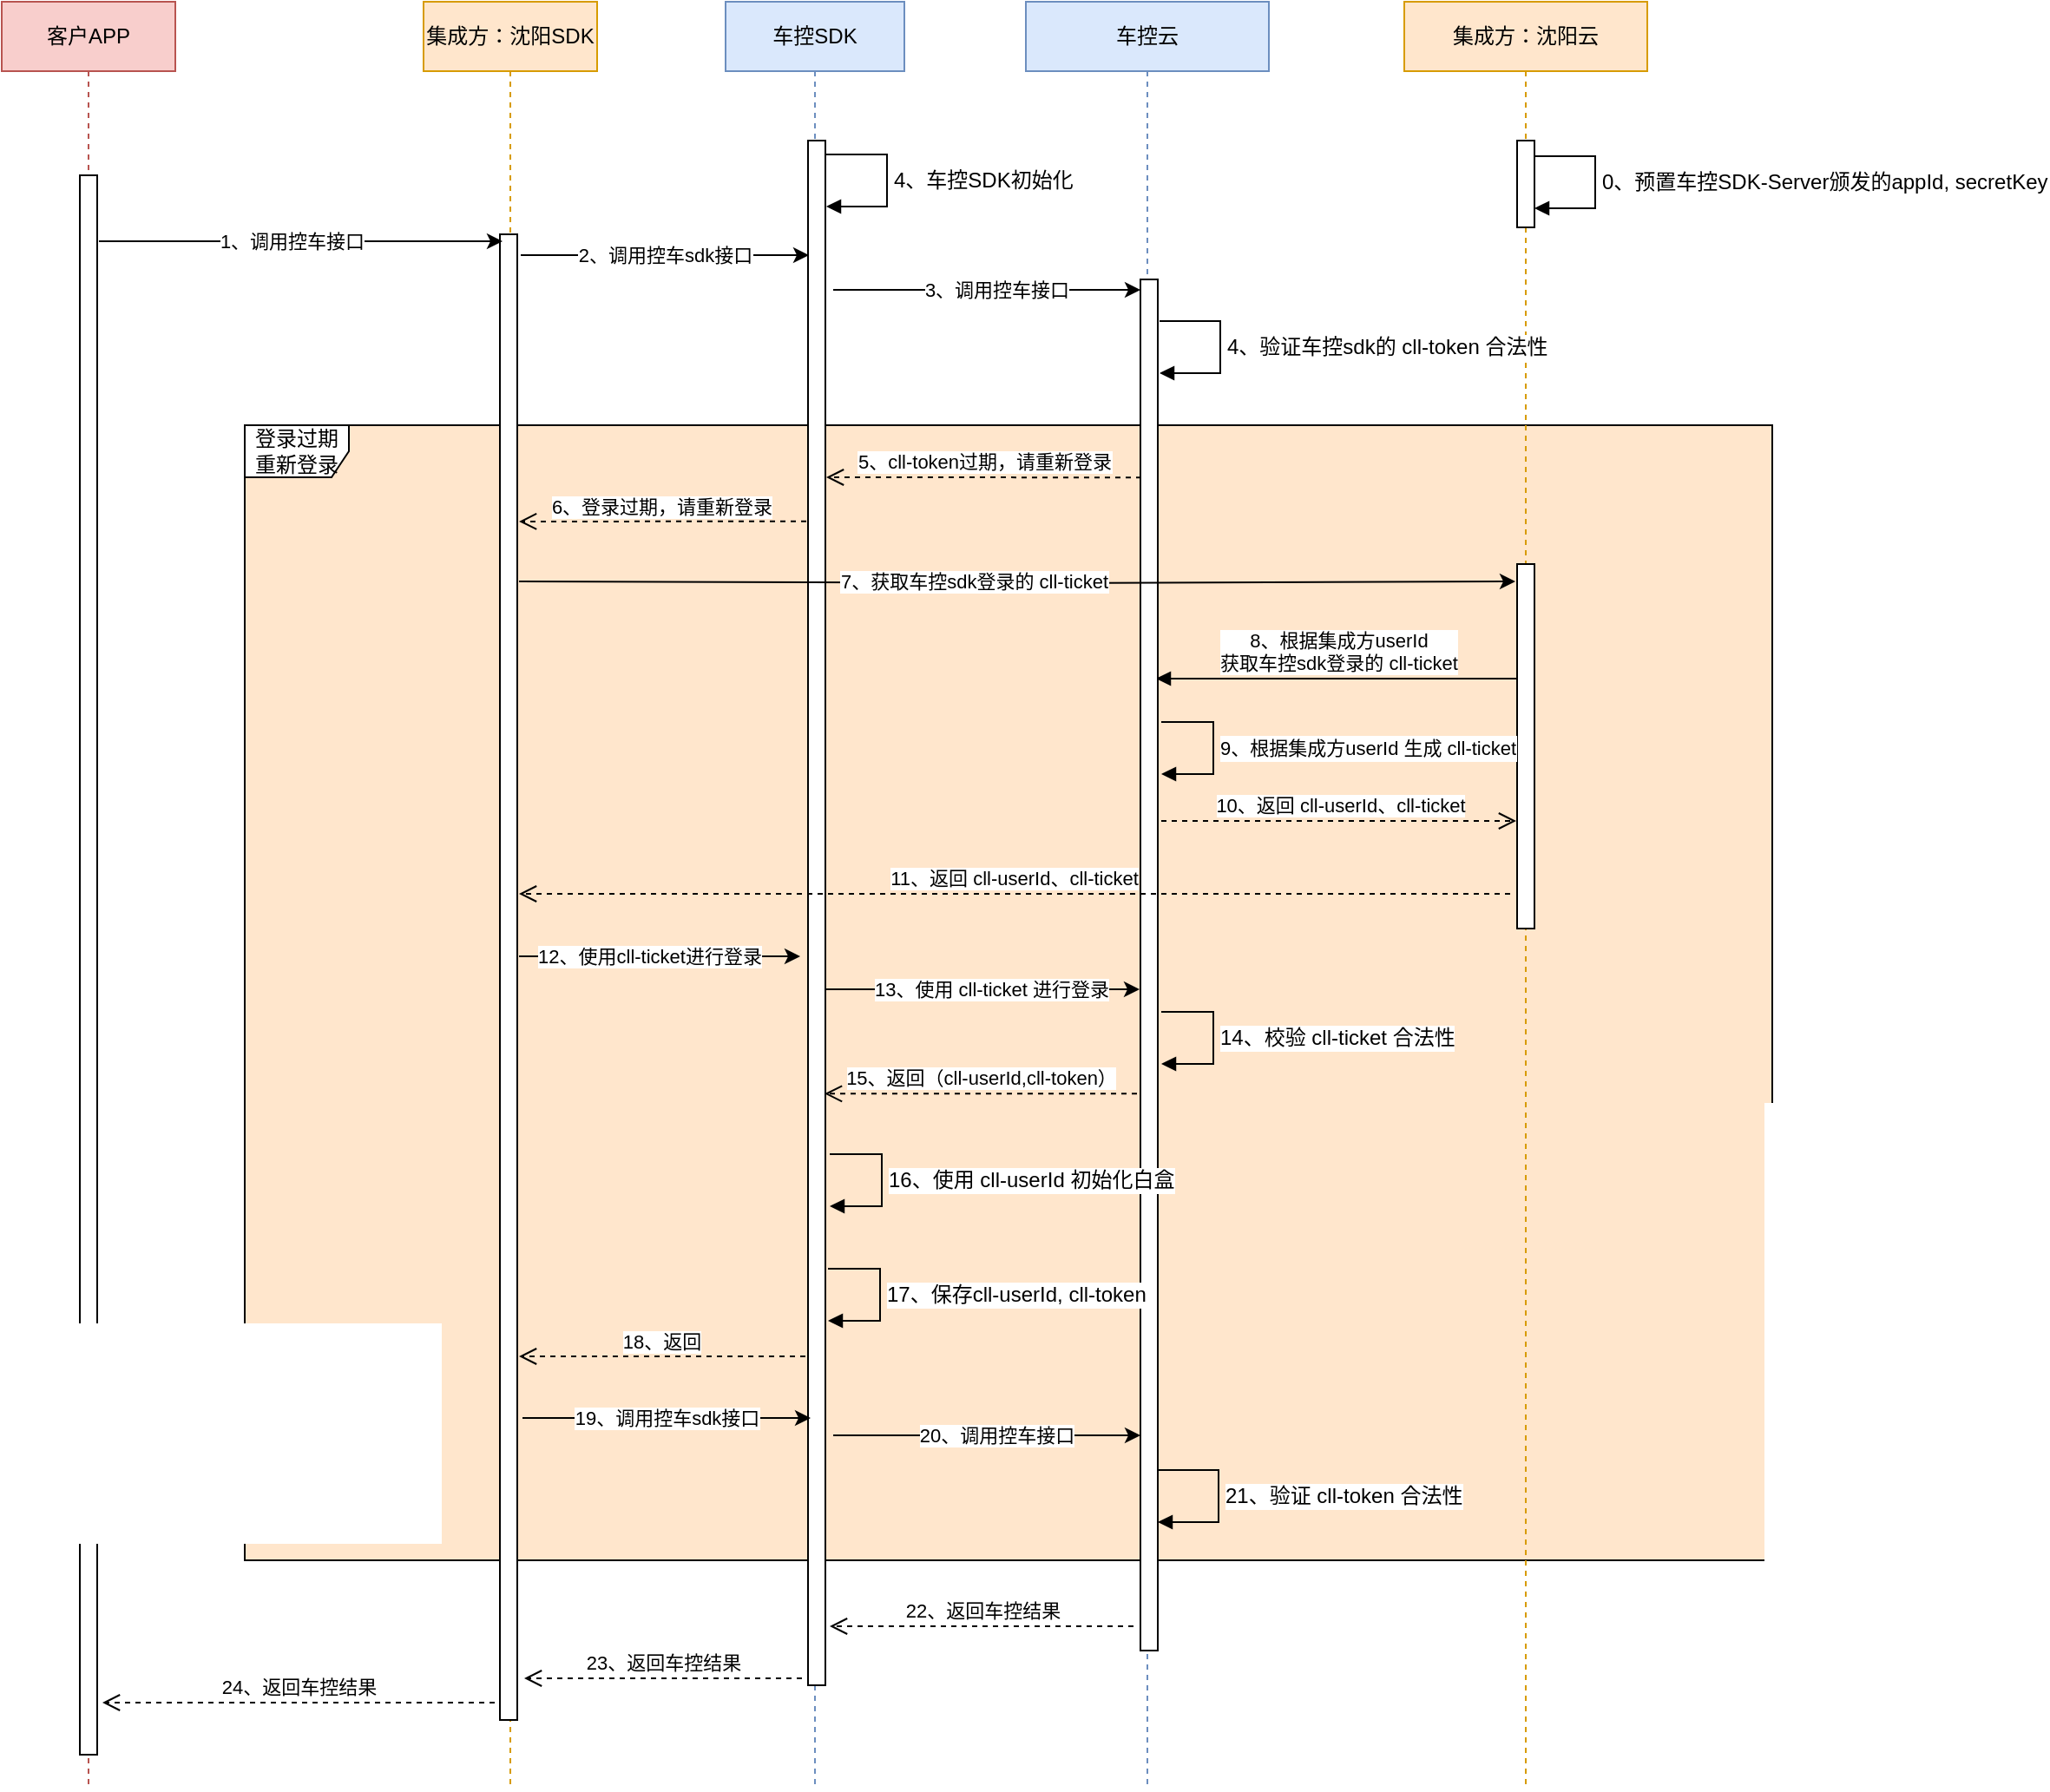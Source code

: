 <mxfile version="24.8.8">
  <diagram name="第 1 页" id="QTjSQ-1yjxRxtxUuZA-b">
    <mxGraphModel dx="3141" dy="1193" grid="1" gridSize="10" guides="1" tooltips="1" connect="1" arrows="1" fold="1" page="1" pageScale="1" pageWidth="827" pageHeight="1169" math="0" shadow="0">
      <root>
        <mxCell id="0" />
        <mxCell id="1" parent="0" />
        <mxCell id="yadPp5fhaj876_IHCzmh-15" value="登录过期重新登录" style="shape=umlFrame;whiteSpace=wrap;html=1;pointerEvents=0;sketch=0;strokeColor=default;align=center;verticalAlign=middle;fontFamily=Helvetica;fontSize=12;fontColor=default;fillColor=default;swimlaneFillColor=#FFE6CC;gradientColor=none;" parent="1" vertex="1">
          <mxGeometry x="-520" y="296" width="880" height="654" as="geometry" />
        </mxCell>
        <mxCell id="QH9AOdgC8zUdyQS9NOri-106" value="车控SDK" style="shape=umlLifeline;perimeter=lifelinePerimeter;whiteSpace=wrap;html=1;container=0;dropTarget=0;collapsible=0;recursiveResize=0;outlineConnect=0;portConstraint=eastwest;newEdgeStyle={&quot;edgeStyle&quot;:&quot;elbowEdgeStyle&quot;,&quot;elbow&quot;:&quot;vertical&quot;,&quot;curved&quot;:0,&quot;rounded&quot;:0};fillColor=#dae8fc;strokeColor=#6c8ebf;" parent="1" vertex="1">
          <mxGeometry x="-243" y="52" width="103" height="1030" as="geometry" />
        </mxCell>
        <mxCell id="QH9AOdgC8zUdyQS9NOri-4" value="集成方：沈阳SDK" style="shape=umlLifeline;perimeter=lifelinePerimeter;whiteSpace=wrap;html=1;container=0;dropTarget=0;collapsible=0;recursiveResize=0;outlineConnect=0;portConstraint=eastwest;newEdgeStyle={&quot;edgeStyle&quot;:&quot;elbowEdgeStyle&quot;,&quot;elbow&quot;:&quot;vertical&quot;,&quot;curved&quot;:0,&quot;rounded&quot;:0};fillColor=#ffe6cc;strokeColor=#d79b00;" parent="1" vertex="1">
          <mxGeometry x="-417" y="52" width="100" height="1030" as="geometry" />
        </mxCell>
        <mxCell id="QH9AOdgC8zUdyQS9NOri-5" value="" style="html=1;points=[];perimeter=orthogonalPerimeter;outlineConnect=0;targetShapes=umlLifeline;portConstraint=eastwest;newEdgeStyle={&quot;edgeStyle&quot;:&quot;elbowEdgeStyle&quot;,&quot;elbow&quot;:&quot;vertical&quot;,&quot;curved&quot;:0,&quot;rounded&quot;:0};" parent="QH9AOdgC8zUdyQS9NOri-4" vertex="1">
          <mxGeometry x="44" y="134" width="10" height="856" as="geometry" />
        </mxCell>
        <mxCell id="QH9AOdgC8zUdyQS9NOri-7" value="8、根据集成方userId &lt;br&gt;获取车控sdk登录的 cll-ticket" style="html=1;verticalAlign=bottom;endArrow=block;edgeStyle=elbowEdgeStyle;elbow=horizontal;curved=0;rounded=0;" parent="1" edge="1">
          <mxGeometry x="0.001" relative="1" as="geometry">
            <mxPoint x="215" y="442" as="sourcePoint" />
            <Array as="points" />
            <mxPoint x="5" y="442" as="targetPoint" />
            <mxPoint as="offset" />
          </mxGeometry>
        </mxCell>
        <mxCell id="QH9AOdgC8zUdyQS9NOri-8" value="10、返回 cll-userId、cll-ticket" style="html=1;verticalAlign=bottom;endArrow=open;dashed=1;endSize=8;edgeStyle=elbowEdgeStyle;elbow=horizontal;curved=0;rounded=0;" parent="1" edge="1">
          <mxGeometry x="0.006" relative="1" as="geometry">
            <mxPoint x="212.5" y="524" as="targetPoint" />
            <Array as="points">
              <mxPoint x="93" y="524" />
            </Array>
            <mxPoint x="8" y="524" as="sourcePoint" />
            <mxPoint as="offset" />
          </mxGeometry>
        </mxCell>
        <mxCell id="QH9AOdgC8zUdyQS9NOri-9" value="车控云" style="shape=umlLifeline;perimeter=lifelinePerimeter;whiteSpace=wrap;html=1;container=0;dropTarget=0;collapsible=0;recursiveResize=0;outlineConnect=0;portConstraint=eastwest;newEdgeStyle={&quot;edgeStyle&quot;:&quot;elbowEdgeStyle&quot;,&quot;elbow&quot;:&quot;vertical&quot;,&quot;curved&quot;:0,&quot;rounded&quot;:0};fillColor=#dae8fc;strokeColor=#6c8ebf;" parent="1" vertex="1">
          <mxGeometry x="-70" y="52" width="140" height="1030" as="geometry" />
        </mxCell>
        <mxCell id="yadPp5fhaj876_IHCzmh-9" value="" style="html=1;points=[];perimeter=orthogonalPerimeter;outlineConnect=0;targetShapes=umlLifeline;portConstraint=eastwest;newEdgeStyle={&quot;edgeStyle&quot;:&quot;elbowEdgeStyle&quot;,&quot;elbow&quot;:&quot;vertical&quot;,&quot;curved&quot;:0,&quot;rounded&quot;:0};" parent="QH9AOdgC8zUdyQS9NOri-9" vertex="1">
          <mxGeometry x="66" y="160" width="10" height="790" as="geometry" />
        </mxCell>
        <mxCell id="yadPp5fhaj876_IHCzmh-6" value="" style="endArrow=classic;html=1;rounded=0;" parent="QH9AOdgC8zUdyQS9NOri-9" edge="1">
          <mxGeometry width="50" height="50" relative="1" as="geometry">
            <mxPoint x="-291" y="146" as="sourcePoint" />
            <mxPoint x="-125" y="146" as="targetPoint" />
          </mxGeometry>
        </mxCell>
        <mxCell id="yadPp5fhaj876_IHCzmh-7" value="2、调用控车sdk接口" style="edgeLabel;html=1;align=center;verticalAlign=middle;resizable=0;points=[];" parent="yadPp5fhaj876_IHCzmh-6" vertex="1" connectable="0">
          <mxGeometry x="-0.17" y="2" relative="1" as="geometry">
            <mxPoint x="14" y="2" as="offset" />
          </mxGeometry>
        </mxCell>
        <mxCell id="yadPp5fhaj876_IHCzmh-10" value="" style="endArrow=classic;html=1;rounded=0;" parent="QH9AOdgC8zUdyQS9NOri-9" target="yadPp5fhaj876_IHCzmh-9" edge="1">
          <mxGeometry width="50" height="50" relative="1" as="geometry">
            <mxPoint x="-111" y="166" as="sourcePoint" />
            <mxPoint x="55" y="166" as="targetPoint" />
          </mxGeometry>
        </mxCell>
        <mxCell id="yadPp5fhaj876_IHCzmh-11" value="3、调用控车接口" style="edgeLabel;html=1;align=center;verticalAlign=middle;resizable=0;points=[];" parent="yadPp5fhaj876_IHCzmh-10" vertex="1" connectable="0">
          <mxGeometry x="-0.17" y="2" relative="1" as="geometry">
            <mxPoint x="20" y="2" as="offset" />
          </mxGeometry>
        </mxCell>
        <mxCell id="yadPp5fhaj876_IHCzmh-13" value="5、cll-token过期，请重新登录" style="html=1;verticalAlign=bottom;endArrow=open;dashed=1;endSize=8;edgeStyle=elbowEdgeStyle;elbow=vertical;curved=0;rounded=0;" parent="QH9AOdgC8zUdyQS9NOri-9" edge="1">
          <mxGeometry relative="1" as="geometry">
            <mxPoint x="-115" y="274" as="targetPoint" />
            <Array as="points" />
            <mxPoint x="66.5" y="274.103" as="sourcePoint" />
          </mxGeometry>
        </mxCell>
        <mxCell id="yadPp5fhaj876_IHCzmh-14" value="6、登录过期，请重新登录" style="html=1;verticalAlign=bottom;endArrow=open;dashed=1;endSize=8;edgeStyle=elbowEdgeStyle;elbow=vertical;curved=0;rounded=0;" parent="QH9AOdgC8zUdyQS9NOri-9" edge="1">
          <mxGeometry x="0.004" relative="1" as="geometry">
            <mxPoint x="-292" y="299.24" as="targetPoint" />
            <Array as="points" />
            <mxPoint x="-126.5" y="299.333" as="sourcePoint" />
            <mxPoint as="offset" />
          </mxGeometry>
        </mxCell>
        <mxCell id="yadPp5fhaj876_IHCzmh-8" value="" style="html=1;points=[];perimeter=orthogonalPerimeter;outlineConnect=0;targetShapes=umlLifeline;portConstraint=eastwest;newEdgeStyle={&quot;edgeStyle&quot;:&quot;elbowEdgeStyle&quot;,&quot;elbow&quot;:&quot;vertical&quot;,&quot;curved&quot;:0,&quot;rounded&quot;:0};" parent="QH9AOdgC8zUdyQS9NOri-9" vertex="1">
          <mxGeometry x="-125.5" y="80" width="10" height="890" as="geometry" />
        </mxCell>
        <mxCell id="QH9AOdgC8zUdyQS9NOri-16" value="集成方：沈阳云" style="shape=umlLifeline;perimeter=lifelinePerimeter;whiteSpace=wrap;html=1;container=0;dropTarget=0;collapsible=0;recursiveResize=0;outlineConnect=0;portConstraint=eastwest;newEdgeStyle={&quot;edgeStyle&quot;:&quot;elbowEdgeStyle&quot;,&quot;elbow&quot;:&quot;vertical&quot;,&quot;curved&quot;:0,&quot;rounded&quot;:0};fillColor=#ffe6cc;strokeColor=#d79b00;" parent="1" vertex="1">
          <mxGeometry x="148" y="52" width="140" height="1030" as="geometry" />
        </mxCell>
        <mxCell id="QH9AOdgC8zUdyQS9NOri-19" value="" style="html=1;points=[];perimeter=orthogonalPerimeter;outlineConnect=0;targetShapes=umlLifeline;portConstraint=eastwest;newEdgeStyle={&quot;edgeStyle&quot;:&quot;elbowEdgeStyle&quot;,&quot;elbow&quot;:&quot;vertical&quot;,&quot;curved&quot;:0,&quot;rounded&quot;:0};" parent="QH9AOdgC8zUdyQS9NOri-16" vertex="1">
          <mxGeometry x="65" y="80" width="10" height="50" as="geometry" />
        </mxCell>
        <mxCell id="QH9AOdgC8zUdyQS9NOri-20" value="0、预置车控SDK-Server颁发的appId, secretKey" style="html=1;align=left;spacingLeft=2;endArrow=block;rounded=0;edgeStyle=orthogonalEdgeStyle;curved=0;rounded=0;fontFamily=Helvetica;fontSize=12;fontColor=default;" parent="QH9AOdgC8zUdyQS9NOri-16" edge="1">
          <mxGeometry relative="1" as="geometry">
            <mxPoint x="75" y="89" as="sourcePoint" />
            <Array as="points">
              <mxPoint x="110" y="89" />
              <mxPoint x="110" y="119" />
            </Array>
            <mxPoint x="75" y="119" as="targetPoint" />
          </mxGeometry>
        </mxCell>
        <mxCell id="yadPp5fhaj876_IHCzmh-1" value="" style="html=1;points=[];perimeter=orthogonalPerimeter;outlineConnect=0;targetShapes=umlLifeline;portConstraint=eastwest;newEdgeStyle={&quot;edgeStyle&quot;:&quot;elbowEdgeStyle&quot;,&quot;elbow&quot;:&quot;vertical&quot;,&quot;curved&quot;:0,&quot;rounded&quot;:0};" parent="QH9AOdgC8zUdyQS9NOri-16" vertex="1">
          <mxGeometry x="65" y="324" width="10" height="210" as="geometry" />
        </mxCell>
        <mxCell id="QH9AOdgC8zUdyQS9NOri-23" value="" style="endArrow=classic;html=1;rounded=0;" parent="1" edge="1">
          <mxGeometry width="50" height="50" relative="1" as="geometry">
            <mxPoint x="-362" y="386" as="sourcePoint" />
            <mxPoint x="212" y="386" as="targetPoint" />
            <Array as="points">
              <mxPoint x="-47" y="387" />
            </Array>
          </mxGeometry>
        </mxCell>
        <mxCell id="QH9AOdgC8zUdyQS9NOri-24" value="7、&lt;span class=&quot;lark-record-clipboard&quot; data-lark-record-format=&quot;docx/text&quot; data-lark-record-data=&quot;{&amp;quot;rootId&amp;quot;:&amp;quot;Vaa9d1ZOkorkIcx9VxlcfpXfnqd&amp;quot;,&amp;quot;text&amp;quot;:{&amp;quot;initialAttributedTexts&amp;quot;:{&amp;quot;text&amp;quot;:{&amp;quot;0&amp;quot;:&amp;quot;获取车控sdk登录的dkTicket&amp;quot;},&amp;quot;attribs&amp;quot;:{&amp;quot;0&amp;quot;:&amp;quot;*0+i&amp;quot;}},&amp;quot;apool&amp;quot;:{&amp;quot;numToAttrib&amp;quot;:{&amp;quot;0&amp;quot;:[&amp;quot;author&amp;quot;,&amp;quot;7394293787637907457&amp;quot;]},&amp;quot;nextNum&amp;quot;:1}},&amp;quot;type&amp;quot;:&amp;quot;text&amp;quot;,&amp;quot;referenceRecordMap&amp;quot;:{},&amp;quot;extra&amp;quot;:{&amp;quot;channel&amp;quot;:&amp;quot;saas&amp;quot;,&amp;quot;pasteRandomId&amp;quot;:&amp;quot;7299a024-1c3c-40be-8f7b-bb12ddabe905&amp;quot;,&amp;quot;mention_page_title&amp;quot;:{},&amp;quot;external_mention_url&amp;quot;:{}},&amp;quot;isKeepQuoteContainer&amp;quot;:false,&amp;quot;isFromCode&amp;quot;:false,&amp;quot;selection&amp;quot;:[{&amp;quot;id&amp;quot;:18,&amp;quot;type&amp;quot;:&amp;quot;text&amp;quot;,&amp;quot;selection&amp;quot;:{&amp;quot;start&amp;quot;:2,&amp;quot;end&amp;quot;:20},&amp;quot;recordId&amp;quot;:&amp;quot;RPmsdTpCJoCOWRx68wlc1dnInSe&amp;quot;}],&amp;quot;payloadMap&amp;quot;:{},&amp;quot;isCut&amp;quot;:false}&quot;&gt;&lt;/span&gt;获取车控sdk登录的 cll-ticket" style="edgeLabel;html=1;align=center;verticalAlign=middle;resizable=0;points=[];" parent="QH9AOdgC8zUdyQS9NOri-23" vertex="1" connectable="0">
          <mxGeometry x="-0.17" y="2" relative="1" as="geometry">
            <mxPoint x="24" y="1" as="offset" />
          </mxGeometry>
        </mxCell>
        <mxCell id="QH9AOdgC8zUdyQS9NOri-50" value="11、返回 cll-userId、cll-ticket" style="html=1;verticalAlign=bottom;endArrow=open;dashed=1;endSize=8;edgeStyle=elbowEdgeStyle;elbow=vertical;curved=0;rounded=0;" parent="1" edge="1">
          <mxGeometry x="0.001" relative="1" as="geometry">
            <mxPoint x="-362.0" y="566.448" as="targetPoint" />
            <Array as="points" />
            <mxPoint x="209" y="566" as="sourcePoint" />
            <mxPoint as="offset" />
          </mxGeometry>
        </mxCell>
        <mxCell id="QH9AOdgC8zUdyQS9NOri-55" value="14、校验 cll-ticket 合法性" style="html=1;align=left;spacingLeft=2;endArrow=block;rounded=0;edgeStyle=orthogonalEdgeStyle;curved=0;rounded=0;fontFamily=Helvetica;fontSize=12;fontColor=default;" parent="1" edge="1">
          <mxGeometry relative="1" as="geometry">
            <mxPoint x="8" y="634" as="sourcePoint" />
            <Array as="points">
              <mxPoint x="38" y="634" />
              <mxPoint x="38" y="664" />
            </Array>
            <mxPoint x="8" y="664" as="targetPoint" />
          </mxGeometry>
        </mxCell>
        <mxCell id="QH9AOdgC8zUdyQS9NOri-89" value="&lt;span style=&quot;font-size: 11px;&quot;&gt;9、根据集成方userId 生成 cll-ticket&lt;/span&gt;" style="html=1;align=left;spacingLeft=2;endArrow=block;rounded=0;edgeStyle=orthogonalEdgeStyle;curved=0;rounded=0;fontFamily=Helvetica;fontSize=12;fontColor=default;" parent="1" edge="1">
          <mxGeometry relative="1" as="geometry">
            <mxPoint x="8" y="467" as="sourcePoint" />
            <Array as="points">
              <mxPoint x="38" y="467" />
              <mxPoint x="38" y="497" />
            </Array>
            <mxPoint x="8" y="497" as="targetPoint" />
            <mxPoint as="offset" />
          </mxGeometry>
        </mxCell>
        <mxCell id="QH9AOdgC8zUdyQS9NOri-99" value="15、返回（cll-userId,cll-token）" style="html=1;verticalAlign=bottom;endArrow=open;dashed=1;endSize=8;edgeStyle=elbowEdgeStyle;elbow=horizontal;curved=0;rounded=0;exitX=0.3;exitY=0.32;exitDx=0;exitDy=0;exitPerimeter=0;" parent="1" edge="1">
          <mxGeometry relative="1" as="geometry">
            <mxPoint x="-186" y="681.14" as="targetPoint" />
            <Array as="points" />
            <mxPoint x="-6" y="681.08" as="sourcePoint" />
          </mxGeometry>
        </mxCell>
        <mxCell id="QH9AOdgC8zUdyQS9NOri-107" value="" style="endArrow=classic;html=1;rounded=0;" parent="1" edge="1">
          <mxGeometry width="50" height="50" relative="1" as="geometry">
            <mxPoint x="-362" y="602" as="sourcePoint" />
            <mxPoint x="-200" y="602" as="targetPoint" />
          </mxGeometry>
        </mxCell>
        <mxCell id="QH9AOdgC8zUdyQS9NOri-108" value="12、使用cll-ticket进行登录" style="edgeLabel;html=1;align=center;verticalAlign=middle;resizable=0;points=[];" parent="QH9AOdgC8zUdyQS9NOri-107" vertex="1" connectable="0">
          <mxGeometry x="-0.17" y="2" relative="1" as="geometry">
            <mxPoint x="8" y="2" as="offset" />
          </mxGeometry>
        </mxCell>
        <mxCell id="QH9AOdgC8zUdyQS9NOri-112" value="18、返回" style="html=1;verticalAlign=bottom;endArrow=open;dashed=1;endSize=8;edgeStyle=elbowEdgeStyle;elbow=vertical;curved=0;rounded=0;" parent="1" edge="1">
          <mxGeometry relative="1" as="geometry">
            <mxPoint x="-362" y="832" as="targetPoint" />
            <Array as="points" />
            <mxPoint x="-197" y="832.5" as="sourcePoint" />
          </mxGeometry>
        </mxCell>
        <mxCell id="yadPp5fhaj876_IHCzmh-2" value="" style="endArrow=classic;html=1;rounded=0;" parent="1" edge="1">
          <mxGeometry width="50" height="50" relative="1" as="geometry">
            <mxPoint x="-186" y="621" as="sourcePoint" />
            <mxPoint x="-4.5" y="621" as="targetPoint" />
          </mxGeometry>
        </mxCell>
        <mxCell id="yadPp5fhaj876_IHCzmh-3" value="13、使用 cll-ticket 进行登录" style="edgeLabel;html=1;align=center;verticalAlign=middle;resizable=0;points=[];" parent="yadPp5fhaj876_IHCzmh-2" vertex="1" connectable="0">
          <mxGeometry x="-0.17" y="2" relative="1" as="geometry">
            <mxPoint x="20" y="2" as="offset" />
          </mxGeometry>
        </mxCell>
        <mxCell id="yadPp5fhaj876_IHCzmh-4" value="17、保存cll-userId, cll-token" style="html=1;align=left;spacingLeft=2;endArrow=block;rounded=0;edgeStyle=orthogonalEdgeStyle;curved=0;rounded=0;fontFamily=Helvetica;fontSize=12;fontColor=default;" parent="1" edge="1">
          <mxGeometry relative="1" as="geometry">
            <mxPoint x="-184" y="782" as="sourcePoint" />
            <Array as="points">
              <mxPoint x="-154" y="782" />
              <mxPoint x="-154" y="812" />
            </Array>
            <mxPoint x="-184" y="812" as="targetPoint" />
            <mxPoint as="offset" />
          </mxGeometry>
        </mxCell>
        <mxCell id="yadPp5fhaj876_IHCzmh-16" value="4、验证车控sdk的 cll-token 合法性" style="html=1;align=left;spacingLeft=2;endArrow=block;rounded=0;edgeStyle=orthogonalEdgeStyle;curved=0;rounded=0;fontFamily=Helvetica;fontSize=12;fontColor=default;" parent="1" edge="1">
          <mxGeometry relative="1" as="geometry">
            <mxPoint x="7" y="236" as="sourcePoint" />
            <Array as="points">
              <mxPoint x="42" y="236" />
              <mxPoint x="42" y="266" />
            </Array>
            <mxPoint x="7" y="266" as="targetPoint" />
            <mxPoint as="offset" />
          </mxGeometry>
        </mxCell>
        <mxCell id="yadPp5fhaj876_IHCzmh-19" value="" style="endArrow=classic;html=1;rounded=0;" parent="1" edge="1">
          <mxGeometry width="50" height="50" relative="1" as="geometry">
            <mxPoint x="-360" y="868" as="sourcePoint" />
            <mxPoint x="-194" y="868" as="targetPoint" />
          </mxGeometry>
        </mxCell>
        <mxCell id="yadPp5fhaj876_IHCzmh-20" value="19、调用控车sdk接口" style="edgeLabel;html=1;align=center;verticalAlign=middle;resizable=0;points=[];" parent="yadPp5fhaj876_IHCzmh-19" vertex="1" connectable="0">
          <mxGeometry x="-0.17" y="2" relative="1" as="geometry">
            <mxPoint x="14" y="2" as="offset" />
          </mxGeometry>
        </mxCell>
        <mxCell id="yadPp5fhaj876_IHCzmh-21" value="" style="endArrow=classic;html=1;rounded=0;" parent="1" edge="1">
          <mxGeometry width="50" height="50" relative="1" as="geometry">
            <mxPoint x="-181" y="878" as="sourcePoint" />
            <mxPoint x="-4" y="878" as="targetPoint" />
          </mxGeometry>
        </mxCell>
        <mxCell id="yadPp5fhaj876_IHCzmh-22" value="20、调用控车接口" style="edgeLabel;html=1;align=center;verticalAlign=middle;resizable=0;points=[];" parent="yadPp5fhaj876_IHCzmh-21" vertex="1" connectable="0">
          <mxGeometry x="-0.17" y="2" relative="1" as="geometry">
            <mxPoint x="20" y="2" as="offset" />
          </mxGeometry>
        </mxCell>
        <mxCell id="yadPp5fhaj876_IHCzmh-23" value="21、验证 cll-token 合法性" style="html=1;align=left;spacingLeft=2;endArrow=block;rounded=0;edgeStyle=orthogonalEdgeStyle;curved=0;rounded=0;fontFamily=Helvetica;fontSize=12;fontColor=default;" parent="1" edge="1">
          <mxGeometry relative="1" as="geometry">
            <mxPoint x="6" y="898" as="sourcePoint" />
            <Array as="points">
              <mxPoint x="41" y="898" />
              <mxPoint x="41" y="928" />
            </Array>
            <mxPoint x="6" y="928" as="targetPoint" />
            <mxPoint as="offset" />
          </mxGeometry>
        </mxCell>
        <mxCell id="yadPp5fhaj876_IHCzmh-25" value="22、返回车控结果" style="html=1;verticalAlign=bottom;endArrow=open;dashed=1;endSize=8;edgeStyle=elbowEdgeStyle;elbow=vertical;curved=0;rounded=0;" parent="1" edge="1">
          <mxGeometry relative="1" as="geometry">
            <mxPoint x="-183" y="988" as="targetPoint" />
            <Array as="points" />
            <mxPoint x="-8" y="988" as="sourcePoint" />
          </mxGeometry>
        </mxCell>
        <mxCell id="yadPp5fhaj876_IHCzmh-26" value="23、返回车控结果" style="html=1;verticalAlign=bottom;endArrow=open;dashed=1;endSize=8;edgeStyle=elbowEdgeStyle;elbow=vertical;curved=0;rounded=0;" parent="1" edge="1">
          <mxGeometry relative="1" as="geometry">
            <mxPoint x="-359" y="1018" as="targetPoint" />
            <Array as="points" />
            <mxPoint x="-199" y="1018" as="sourcePoint" />
          </mxGeometry>
        </mxCell>
        <mxCell id="yadPp5fhaj876_IHCzmh-28" value="客户APP" style="shape=umlLifeline;perimeter=lifelinePerimeter;whiteSpace=wrap;html=1;container=0;dropTarget=0;collapsible=0;recursiveResize=0;outlineConnect=0;portConstraint=eastwest;newEdgeStyle={&quot;edgeStyle&quot;:&quot;elbowEdgeStyle&quot;,&quot;elbow&quot;:&quot;vertical&quot;,&quot;curved&quot;:0,&quot;rounded&quot;:0};fillColor=#f8cecc;strokeColor=#b85450;" parent="1" vertex="1">
          <mxGeometry x="-660" y="52" width="100" height="1030" as="geometry" />
        </mxCell>
        <mxCell id="yadPp5fhaj876_IHCzmh-29" value="" style="html=1;points=[];perimeter=orthogonalPerimeter;outlineConnect=0;targetShapes=umlLifeline;portConstraint=eastwest;newEdgeStyle={&quot;edgeStyle&quot;:&quot;elbowEdgeStyle&quot;,&quot;elbow&quot;:&quot;vertical&quot;,&quot;curved&quot;:0,&quot;rounded&quot;:0};" parent="yadPp5fhaj876_IHCzmh-28" vertex="1">
          <mxGeometry x="45" y="100" width="10" height="910" as="geometry" />
        </mxCell>
        <mxCell id="yadPp5fhaj876_IHCzmh-30" value="" style="endArrow=classic;html=1;rounded=0;" parent="1" edge="1">
          <mxGeometry width="50" height="50" relative="1" as="geometry">
            <mxPoint x="-604" y="190" as="sourcePoint" />
            <mxPoint x="-371.5" y="190" as="targetPoint" />
          </mxGeometry>
        </mxCell>
        <mxCell id="yadPp5fhaj876_IHCzmh-31" value="1、调用控车接口" style="edgeLabel;html=1;align=center;verticalAlign=middle;resizable=0;points=[];" parent="yadPp5fhaj876_IHCzmh-30" vertex="1" connectable="0">
          <mxGeometry x="-0.17" y="2" relative="1" as="geometry">
            <mxPoint x="14" y="2" as="offset" />
          </mxGeometry>
        </mxCell>
        <mxCell id="yadPp5fhaj876_IHCzmh-32" value="24、返回车控结果" style="html=1;verticalAlign=bottom;endArrow=open;dashed=1;endSize=8;edgeStyle=elbowEdgeStyle;elbow=vertical;curved=0;rounded=0;" parent="1" edge="1">
          <mxGeometry relative="1" as="geometry">
            <mxPoint x="-602" y="1032" as="targetPoint" />
            <Array as="points" />
            <mxPoint x="-376" y="1032" as="sourcePoint" />
          </mxGeometry>
        </mxCell>
        <mxCell id="O7aSLrCw04hBj_t3Q5xS-1" value="4、车控SDK初始化" style="html=1;align=left;spacingLeft=2;endArrow=block;rounded=0;edgeStyle=orthogonalEdgeStyle;curved=0;rounded=0;fontFamily=Helvetica;fontSize=12;fontColor=default;" parent="1" edge="1">
          <mxGeometry relative="1" as="geometry">
            <mxPoint x="-185" y="140" as="sourcePoint" />
            <Array as="points">
              <mxPoint x="-150" y="140" />
              <mxPoint x="-150" y="170" />
            </Array>
            <mxPoint x="-185" y="170" as="targetPoint" />
          </mxGeometry>
        </mxCell>
        <mxCell id="O7aSLrCw04hBj_t3Q5xS-3" value="16、使用 cll-userId 初始化白盒" style="html=1;align=left;spacingLeft=2;endArrow=block;rounded=0;edgeStyle=orthogonalEdgeStyle;curved=0;rounded=0;fontFamily=Helvetica;fontSize=12;fontColor=default;" parent="1" edge="1">
          <mxGeometry relative="1" as="geometry">
            <mxPoint x="-183" y="716" as="sourcePoint" />
            <Array as="points">
              <mxPoint x="-153" y="716" />
              <mxPoint x="-153" y="746" />
            </Array>
            <mxPoint x="-183" y="746" as="targetPoint" />
            <mxPoint as="offset" />
          </mxGeometry>
        </mxCell>
      </root>
    </mxGraphModel>
  </diagram>
</mxfile>

